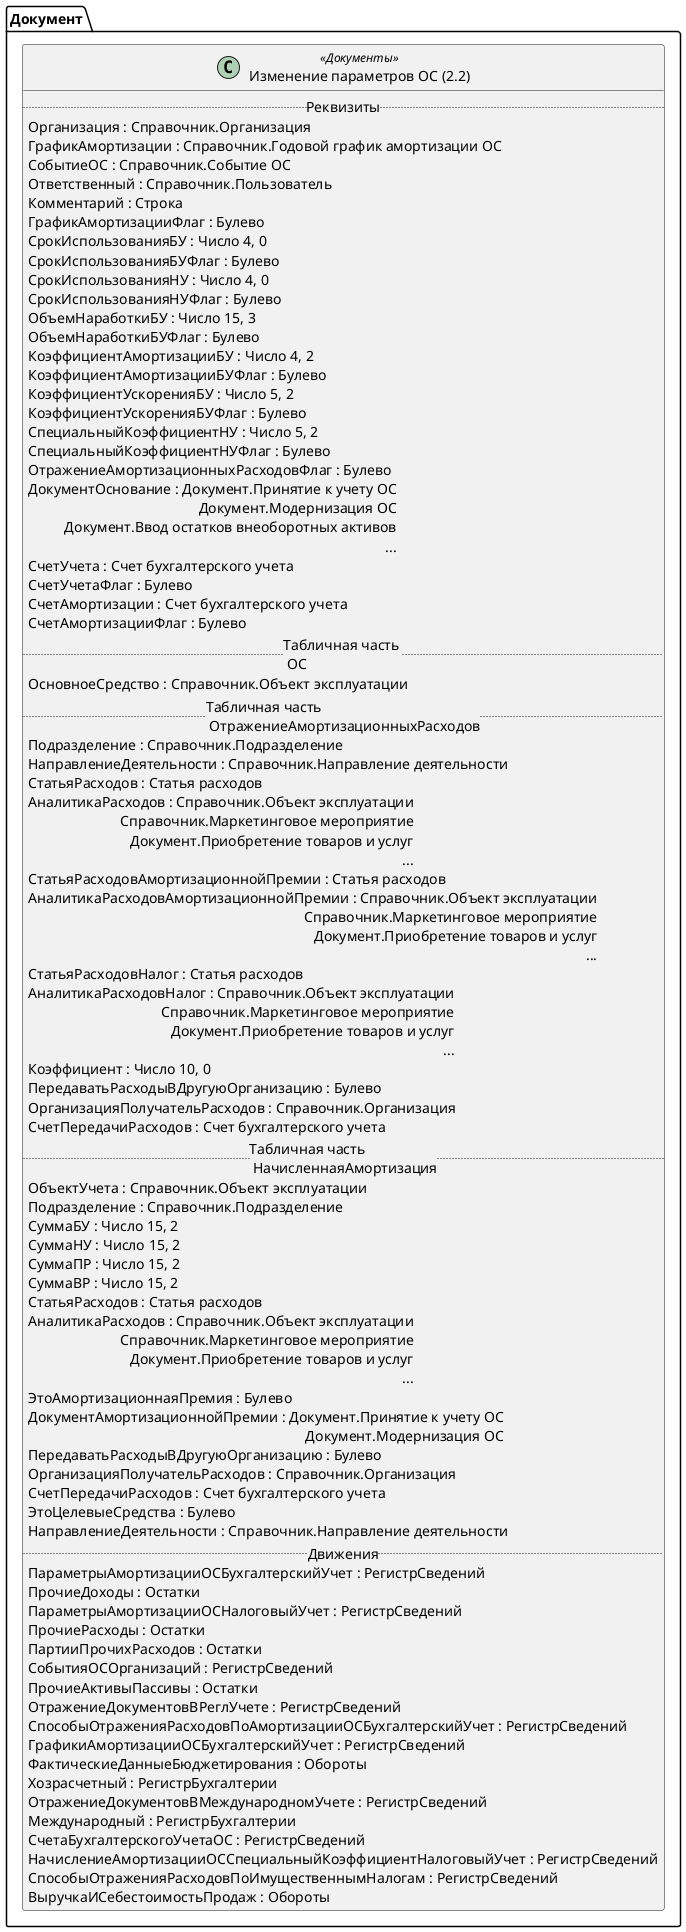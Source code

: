 ﻿@startuml ИзменениеПараметровОС
'!include templates.wsd
'..\include templates.wsd
class Документ.ИзменениеПараметровОС as "Изменение параметров ОС (2.2)" <<Документы>>
{
..Реквизиты..
Организация : Справочник.Организация
ГрафикАмортизации : Справочник.Годовой график амортизации ОС
СобытиеОС : Справочник.Событие ОС
Ответственный : Справочник.Пользователь
Комментарий : Строка
ГрафикАмортизацииФлаг : Булево
СрокИспользованияБУ : Число 4, 0
СрокИспользованияБУФлаг : Булево
СрокИспользованияНУ : Число 4, 0
СрокИспользованияНУФлаг : Булево
ОбъемНаработкиБУ : Число 15, 3
ОбъемНаработкиБУФлаг : Булево
КоэффициентАмортизацииБУ : Число 4, 2
КоэффициентАмортизацииБУФлаг : Булево
КоэффициентУскоренияБУ : Число 5, 2
КоэффициентУскоренияБУФлаг : Булево
СпециальныйКоэффициентНУ : Число 5, 2
СпециальныйКоэффициентНУФлаг : Булево
ОтражениеАмортизационныхРасходовФлаг : Булево
ДокументОснование : Документ.Принятие к учету ОС\rДокумент.Модернизация ОС\rДокумент.Ввод остатков внеоборотных активов\r...
СчетУчета : Счет бухгалтерского учета
СчетУчетаФлаг : Булево
СчетАмортизации : Счет бухгалтерского учета
СчетАмортизацииФлаг : Булево
..Табличная часть \n ОС..
ОсновноеСредство : Справочник.Объект эксплуатации
..Табличная часть \n ОтражениеАмортизационныхРасходов..
Подразделение : Справочник.Подразделение
НаправлениеДеятельности : Справочник.Направление деятельности
СтатьяРасходов : Статья расходов
АналитикаРасходов : Справочник.Объект эксплуатации\rСправочник.Маркетинговое мероприятие\rДокумент.Приобретение товаров и услуг\r...
СтатьяРасходовАмортизационнойПремии : Статья расходов
АналитикаРасходовАмортизационнойПремии : Справочник.Объект эксплуатации\rСправочник.Маркетинговое мероприятие\rДокумент.Приобретение товаров и услуг\r...
СтатьяРасходовНалог : Статья расходов
АналитикаРасходовНалог : Справочник.Объект эксплуатации\rСправочник.Маркетинговое мероприятие\rДокумент.Приобретение товаров и услуг\r...
Коэффициент : Число 10, 0
ПередаватьРасходыВДругуюОрганизацию : Булево
ОрганизацияПолучательРасходов : Справочник.Организация
СчетПередачиРасходов : Счет бухгалтерского учета
..Табличная часть \n НачисленнаяАмортизация..
ОбъектУчета : Справочник.Объект эксплуатации
Подразделение : Справочник.Подразделение
СуммаБУ : Число 15, 2
СуммаНУ : Число 15, 2
СуммаПР : Число 15, 2
СуммаВР : Число 15, 2
СтатьяРасходов : Статья расходов
АналитикаРасходов : Справочник.Объект эксплуатации\rСправочник.Маркетинговое мероприятие\rДокумент.Приобретение товаров и услуг\r...
ЭтоАмортизационнаяПремия : Булево
ДокументАмортизационнойПремии : Документ.Принятие к учету ОС\rДокумент.Модернизация ОС
ПередаватьРасходыВДругуюОрганизацию : Булево
ОрганизацияПолучательРасходов : Справочник.Организация
СчетПередачиРасходов : Счет бухгалтерского учета
ЭтоЦелевыеСредства : Булево
НаправлениеДеятельности : Справочник.Направление деятельности
..Движения..
ПараметрыАмортизацииОСБухгалтерскийУчет : РегистрСведений
ПрочиеДоходы : Остатки
ПараметрыАмортизацииОСНалоговыйУчет : РегистрСведений
ПрочиеРасходы : Остатки
ПартииПрочихРасходов : Остатки
СобытияОСОрганизаций : РегистрСведений
ПрочиеАктивыПассивы : Остатки
ОтражениеДокументовВРеглУчете : РегистрСведений
СпособыОтраженияРасходовПоАмортизацииОСБухгалтерскийУчет : РегистрСведений
ГрафикиАмортизацииОСБухгалтерскийУчет : РегистрСведений
ФактическиеДанныеБюджетирования : Обороты
Хозрасчетный : РегистрБухгалтерии
ОтражениеДокументовВМеждународномУчете : РегистрСведений
Международный : РегистрБухгалтерии
СчетаБухгалтерскогоУчетаОС : РегистрСведений
НачислениеАмортизацииОССпециальныйКоэффициентНалоговыйУчет : РегистрСведений
СпособыОтраженияРасходовПоИмущественнымНалогам : РегистрСведений
ВыручкаИСебестоимостьПродаж : Обороты
}
@enduml
